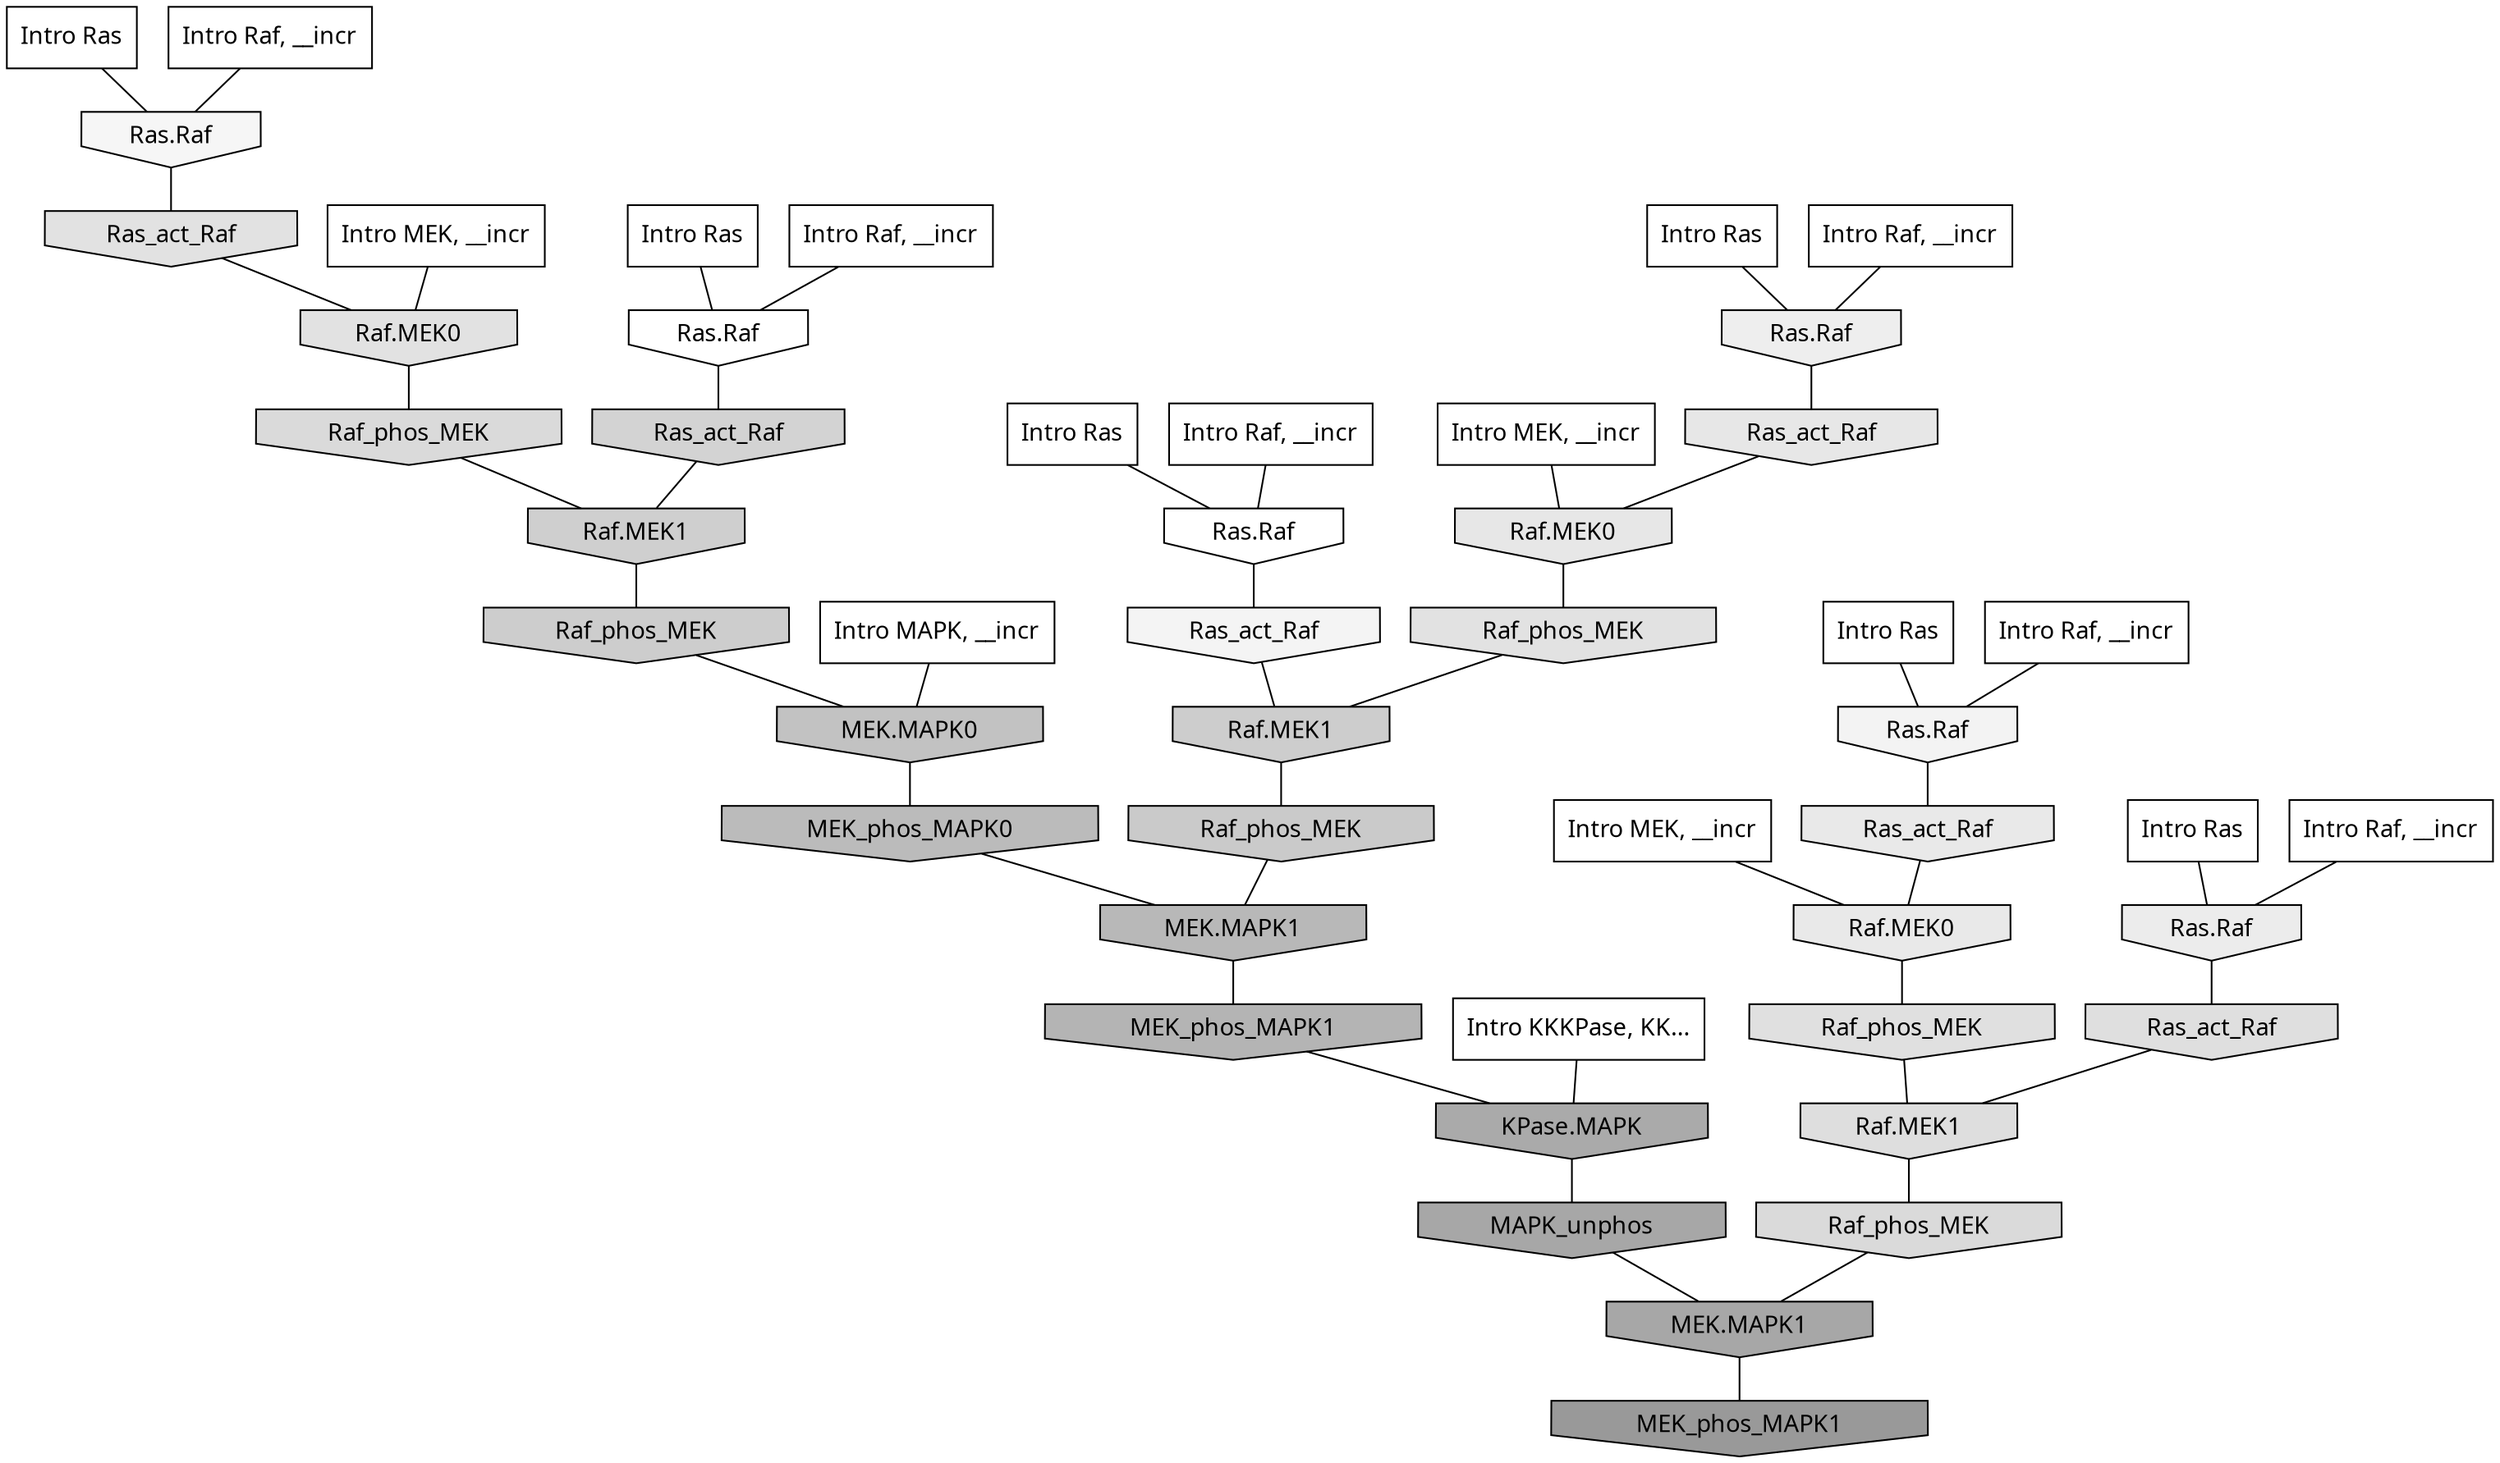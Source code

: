 digraph G{
  rankdir="TB";
  ranksep=0.30;
  node [fontname="CMU Serif"];
  edge [fontname="CMU Serif"];
  
  2 [label="Intro Ras", shape=rectangle, style=filled, fillcolor="0.000 0.000 1.000"]
  
  50 [label="Intro Ras", shape=rectangle, style=filled, fillcolor="0.000 0.000 1.000"]
  
  64 [label="Intro Ras", shape=rectangle, style=filled, fillcolor="0.000 0.000 1.000"]
  
  71 [label="Intro Ras", shape=rectangle, style=filled, fillcolor="0.000 0.000 1.000"]
  
  80 [label="Intro Ras", shape=rectangle, style=filled, fillcolor="0.000 0.000 1.000"]
  
  95 [label="Intro Ras", shape=rectangle, style=filled, fillcolor="0.000 0.000 1.000"]
  
  161 [label="Intro Raf, __incr", shape=rectangle, style=filled, fillcolor="0.000 0.000 1.000"]
  
  446 [label="Intro Raf, __incr", shape=rectangle, style=filled, fillcolor="0.000 0.000 1.000"]
  
  477 [label="Intro Raf, __incr", shape=rectangle, style=filled, fillcolor="0.000 0.000 1.000"]
  
  735 [label="Intro Raf, __incr", shape=rectangle, style=filled, fillcolor="0.000 0.000 1.000"]
  
  842 [label="Intro Raf, __incr", shape=rectangle, style=filled, fillcolor="0.000 0.000 1.000"]
  
  1070 [label="Intro Raf, __incr", shape=rectangle, style=filled, fillcolor="0.000 0.000 1.000"]
  
  1171 [label="Intro MEK, __incr", shape=rectangle, style=filled, fillcolor="0.000 0.000 1.000"]
  
  1282 [label="Intro MEK, __incr", shape=rectangle, style=filled, fillcolor="0.000 0.000 1.000"]
  
  1549 [label="Intro MEK, __incr", shape=rectangle, style=filled, fillcolor="0.000 0.000 1.000"]
  
  2774 [label="Intro MAPK, __incr", shape=rectangle, style=filled, fillcolor="0.000 0.000 1.000"]
  
  3189 [label="Intro KKKPase, KK...", shape=rectangle, style=filled, fillcolor="0.000 0.000 1.000"]
  
  3249 [label="Ras.Raf", shape=invhouse, style=filled, fillcolor="0.000 0.000 1.000"]
  
  3250 [label="Ras.Raf", shape=invhouse, style=filled, fillcolor="0.000 0.000 1.000"]
  
  3741 [label="Ras.Raf", shape=invhouse, style=filled, fillcolor="0.000 0.000 0.961"]
  
  3809 [label="Ras_act_Raf", shape=invhouse, style=filled, fillcolor="0.000 0.000 0.957"]
  
  3908 [label="Ras.Raf", shape=invhouse, style=filled, fillcolor="0.000 0.000 0.952"]
  
  4401 [label="Ras.Raf", shape=invhouse, style=filled, fillcolor="0.000 0.000 0.930"]
  
  4538 [label="Ras.Raf", shape=invhouse, style=filled, fillcolor="0.000 0.000 0.924"]
  
  4836 [label="Ras_act_Raf", shape=invhouse, style=filled, fillcolor="0.000 0.000 0.912"]
  
  4839 [label="Raf.MEK0", shape=invhouse, style=filled, fillcolor="0.000 0.000 0.912"]
  
  4972 [label="Ras_act_Raf", shape=invhouse, style=filled, fillcolor="0.000 0.000 0.905"]
  
  4975 [label="Raf.MEK0", shape=invhouse, style=filled, fillcolor="0.000 0.000 0.905"]
  
  5495 [label="Ras_act_Raf", shape=invhouse, style=filled, fillcolor="0.000 0.000 0.884"]
  
  5497 [label="Raf.MEK0", shape=invhouse, style=filled, fillcolor="0.000 0.000 0.884"]
  
  5509 [label="Raf_phos_MEK", shape=invhouse, style=filled, fillcolor="0.000 0.000 0.884"]
  
  5690 [label="Raf_phos_MEK", shape=invhouse, style=filled, fillcolor="0.000 0.000 0.876"]
  
  5773 [label="Ras_act_Raf", shape=invhouse, style=filled, fillcolor="0.000 0.000 0.873"]
  
  5935 [label="Raf.MEK1", shape=invhouse, style=filled, fillcolor="0.000 0.000 0.868"]
  
  6363 [label="Raf_phos_MEK", shape=invhouse, style=filled, fillcolor="0.000 0.000 0.854"]
  
  6416 [label="Raf_phos_MEK", shape=invhouse, style=filled, fillcolor="0.000 0.000 0.852"]
  
  7417 [label="Ras_act_Raf", shape=invhouse, style=filled, fillcolor="0.000 0.000 0.828"]
  
  8256 [label="Raf.MEK1", shape=invhouse, style=filled, fillcolor="0.000 0.000 0.811"]
  
  8628 [label="Raf.MEK1", shape=invhouse, style=filled, fillcolor="0.000 0.000 0.803"]
  
  8715 [label="Raf_phos_MEK", shape=invhouse, style=filled, fillcolor="0.000 0.000 0.801"]
  
  9199 [label="Raf_phos_MEK", shape=invhouse, style=filled, fillcolor="0.000 0.000 0.791"]
  
  11357 [label="MEK.MAPK0", shape=invhouse, style=filled, fillcolor="0.000 0.000 0.761"]
  
  13795 [label="MEK_phos_MAPK0", shape=invhouse, style=filled, fillcolor="0.000 0.000 0.733"]
  
  15054 [label="MEK.MAPK1", shape=invhouse, style=filled, fillcolor="0.000 0.000 0.721"]
  
  16195 [label="MEK_phos_MAPK1", shape=invhouse, style=filled, fillcolor="0.000 0.000 0.706"]
  
  18110 [label="KPase.MAPK", shape=invhouse, style=filled, fillcolor="0.000 0.000 0.666"]
  
  18457 [label="MAPK_unphos", shape=invhouse, style=filled, fillcolor="0.000 0.000 0.655"]
  
  18458 [label="MEK.MAPK1", shape=invhouse, style=filled, fillcolor="0.000 0.000 0.655"]
  
  20103 [label="MEK_phos_MAPK1", shape=invhouse, style=filled, fillcolor="0.000 0.000 0.600"]
  
  
  18458 -> 20103 [dir=none, color="0.000 0.000 0.000"] 
  18457 -> 18458 [dir=none, color="0.000 0.000 0.000"] 
  18110 -> 18457 [dir=none, color="0.000 0.000 0.000"] 
  16195 -> 18110 [dir=none, color="0.000 0.000 0.000"] 
  15054 -> 16195 [dir=none, color="0.000 0.000 0.000"] 
  13795 -> 15054 [dir=none, color="0.000 0.000 0.000"] 
  11357 -> 13795 [dir=none, color="0.000 0.000 0.000"] 
  9199 -> 15054 [dir=none, color="0.000 0.000 0.000"] 
  8715 -> 11357 [dir=none, color="0.000 0.000 0.000"] 
  8628 -> 9199 [dir=none, color="0.000 0.000 0.000"] 
  8256 -> 8715 [dir=none, color="0.000 0.000 0.000"] 
  7417 -> 8256 [dir=none, color="0.000 0.000 0.000"] 
  6416 -> 8256 [dir=none, color="0.000 0.000 0.000"] 
  6363 -> 18458 [dir=none, color="0.000 0.000 0.000"] 
  5935 -> 6363 [dir=none, color="0.000 0.000 0.000"] 
  5773 -> 5935 [dir=none, color="0.000 0.000 0.000"] 
  5690 -> 5935 [dir=none, color="0.000 0.000 0.000"] 
  5509 -> 8628 [dir=none, color="0.000 0.000 0.000"] 
  5497 -> 6416 [dir=none, color="0.000 0.000 0.000"] 
  5495 -> 5497 [dir=none, color="0.000 0.000 0.000"] 
  4975 -> 5509 [dir=none, color="0.000 0.000 0.000"] 
  4972 -> 4975 [dir=none, color="0.000 0.000 0.000"] 
  4839 -> 5690 [dir=none, color="0.000 0.000 0.000"] 
  4836 -> 4839 [dir=none, color="0.000 0.000 0.000"] 
  4538 -> 5773 [dir=none, color="0.000 0.000 0.000"] 
  4401 -> 4972 [dir=none, color="0.000 0.000 0.000"] 
  3908 -> 4836 [dir=none, color="0.000 0.000 0.000"] 
  3809 -> 8628 [dir=none, color="0.000 0.000 0.000"] 
  3741 -> 5495 [dir=none, color="0.000 0.000 0.000"] 
  3250 -> 3809 [dir=none, color="0.000 0.000 0.000"] 
  3249 -> 7417 [dir=none, color="0.000 0.000 0.000"] 
  3189 -> 18110 [dir=none, color="0.000 0.000 0.000"] 
  2774 -> 11357 [dir=none, color="0.000 0.000 0.000"] 
  1549 -> 4975 [dir=none, color="0.000 0.000 0.000"] 
  1282 -> 4839 [dir=none, color="0.000 0.000 0.000"] 
  1171 -> 5497 [dir=none, color="0.000 0.000 0.000"] 
  1070 -> 4538 [dir=none, color="0.000 0.000 0.000"] 
  842 -> 3249 [dir=none, color="0.000 0.000 0.000"] 
  735 -> 3908 [dir=none, color="0.000 0.000 0.000"] 
  477 -> 4401 [dir=none, color="0.000 0.000 0.000"] 
  446 -> 3741 [dir=none, color="0.000 0.000 0.000"] 
  161 -> 3250 [dir=none, color="0.000 0.000 0.000"] 
  95 -> 3249 [dir=none, color="0.000 0.000 0.000"] 
  80 -> 3250 [dir=none, color="0.000 0.000 0.000"] 
  71 -> 3908 [dir=none, color="0.000 0.000 0.000"] 
  64 -> 4538 [dir=none, color="0.000 0.000 0.000"] 
  50 -> 4401 [dir=none, color="0.000 0.000 0.000"] 
  2 -> 3741 [dir=none, color="0.000 0.000 0.000"] 
  
  }
